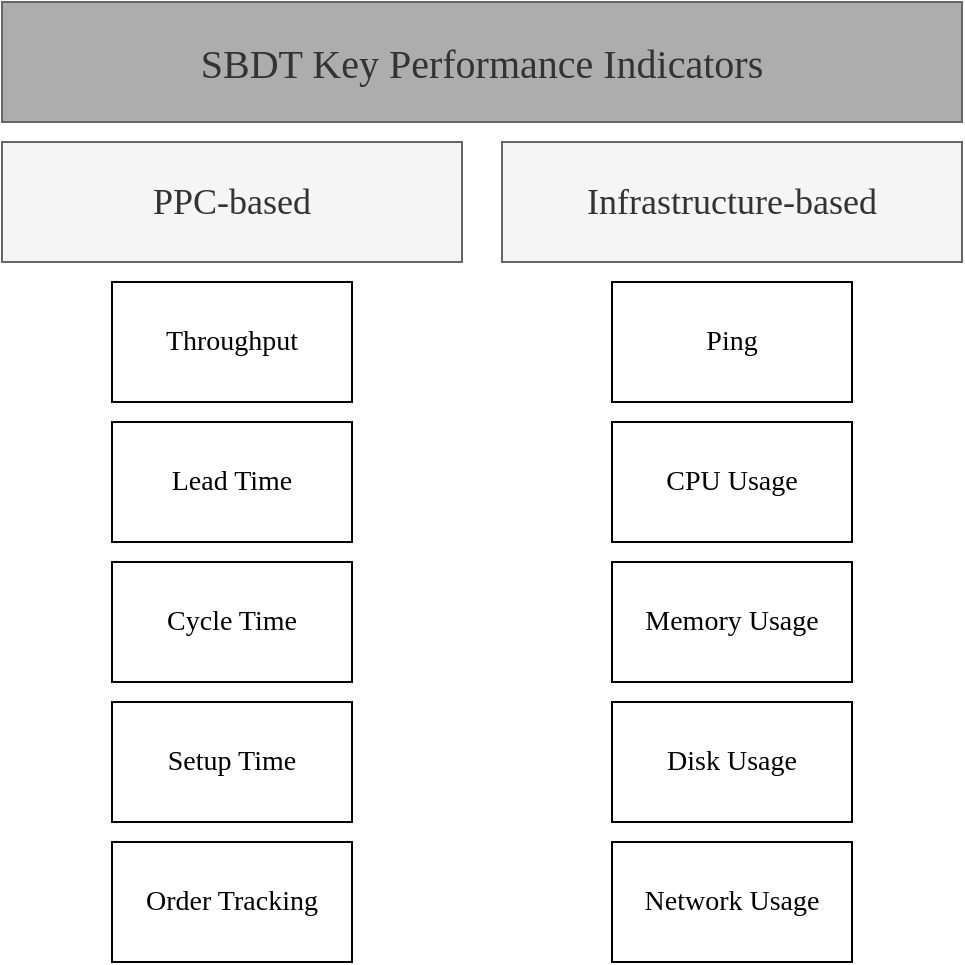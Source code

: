 <mxfile version="26.0.4">
  <diagram name="Seite-1" id="WTdp1-wcwIpe_19XcLFv">
    <mxGraphModel dx="1434" dy="836" grid="1" gridSize="10" guides="1" tooltips="1" connect="1" arrows="1" fold="1" page="1" pageScale="1" pageWidth="583" pageHeight="827" math="0" shadow="0">
      <root>
        <mxCell id="0" />
        <mxCell id="1" parent="0" />
        <mxCell id="DHFWRvlP0dfVqOlD5bYB-1" value="PPC-based" style="rounded=0;whiteSpace=wrap;html=1;fontFamily=Times New Roman;fontSize=18;fillColor=#f5f5f5;fontColor=#333333;strokeColor=#666666;" vertex="1" parent="1">
          <mxGeometry x="40" y="200" width="230" height="60" as="geometry" />
        </mxCell>
        <mxCell id="DHFWRvlP0dfVqOlD5bYB-2" value="SBDT Key Performance Indicators" style="rounded=0;whiteSpace=wrap;html=1;fontFamily=Times New Roman;fontSize=20;fillColor=#ADADAD;fontColor=#333333;strokeColor=#666666;" vertex="1" parent="1">
          <mxGeometry x="40" y="130" width="480" height="60" as="geometry" />
        </mxCell>
        <mxCell id="DHFWRvlP0dfVqOlD5bYB-3" value="Infrastructure-based" style="rounded=0;whiteSpace=wrap;html=1;fontFamily=Times New Roman;fontSize=18;fillColor=#f5f5f5;fontColor=#333333;strokeColor=#666666;" vertex="1" parent="1">
          <mxGeometry x="290" y="200" width="230" height="60" as="geometry" />
        </mxCell>
        <mxCell id="DHFWRvlP0dfVqOlD5bYB-4" value="Throughput" style="rounded=0;whiteSpace=wrap;html=1;fontFamily=Times New Roman;fontSize=14;" vertex="1" parent="1">
          <mxGeometry x="95" y="270" width="120" height="60" as="geometry" />
        </mxCell>
        <mxCell id="DHFWRvlP0dfVqOlD5bYB-5" value="Ping" style="rounded=0;whiteSpace=wrap;html=1;fontFamily=Times New Roman;fontSize=14;" vertex="1" parent="1">
          <mxGeometry x="345" y="270" width="120" height="60" as="geometry" />
        </mxCell>
        <mxCell id="DHFWRvlP0dfVqOlD5bYB-6" value="Lead Time" style="rounded=0;whiteSpace=wrap;html=1;fontFamily=Times New Roman;fontSize=14;" vertex="1" parent="1">
          <mxGeometry x="95" y="340" width="120" height="60" as="geometry" />
        </mxCell>
        <mxCell id="DHFWRvlP0dfVqOlD5bYB-9" value="Cycle Time" style="rounded=0;whiteSpace=wrap;html=1;fontFamily=Times New Roman;fontSize=14;" vertex="1" parent="1">
          <mxGeometry x="95" y="410" width="120" height="60" as="geometry" />
        </mxCell>
        <mxCell id="DHFWRvlP0dfVqOlD5bYB-10" value="Setup Time" style="rounded=0;whiteSpace=wrap;html=1;fontFamily=Times New Roman;fontSize=14;" vertex="1" parent="1">
          <mxGeometry x="95" y="480" width="120" height="60" as="geometry" />
        </mxCell>
        <mxCell id="DHFWRvlP0dfVqOlD5bYB-12" value="CPU Usage" style="rounded=0;whiteSpace=wrap;html=1;fontFamily=Times New Roman;fontSize=14;" vertex="1" parent="1">
          <mxGeometry x="345" y="340" width="120" height="60" as="geometry" />
        </mxCell>
        <mxCell id="DHFWRvlP0dfVqOlD5bYB-13" value="Memory Usage" style="rounded=0;whiteSpace=wrap;html=1;fontFamily=Times New Roman;fontSize=14;" vertex="1" parent="1">
          <mxGeometry x="345" y="410" width="120" height="60" as="geometry" />
        </mxCell>
        <mxCell id="DHFWRvlP0dfVqOlD5bYB-14" value="Disk Usage" style="rounded=0;whiteSpace=wrap;html=1;fontFamily=Times New Roman;fontSize=14;" vertex="1" parent="1">
          <mxGeometry x="345" y="480" width="120" height="60" as="geometry" />
        </mxCell>
        <mxCell id="DHFWRvlP0dfVqOlD5bYB-15" value="Network Usage" style="rounded=0;whiteSpace=wrap;html=1;fontFamily=Times New Roman;fontSize=14;" vertex="1" parent="1">
          <mxGeometry x="345" y="550" width="120" height="60" as="geometry" />
        </mxCell>
        <mxCell id="DHFWRvlP0dfVqOlD5bYB-16" value="Order Tracking" style="rounded=0;whiteSpace=wrap;html=1;fontFamily=Times New Roman;fontSize=14;" vertex="1" parent="1">
          <mxGeometry x="95" y="550" width="120" height="60" as="geometry" />
        </mxCell>
      </root>
    </mxGraphModel>
  </diagram>
</mxfile>

